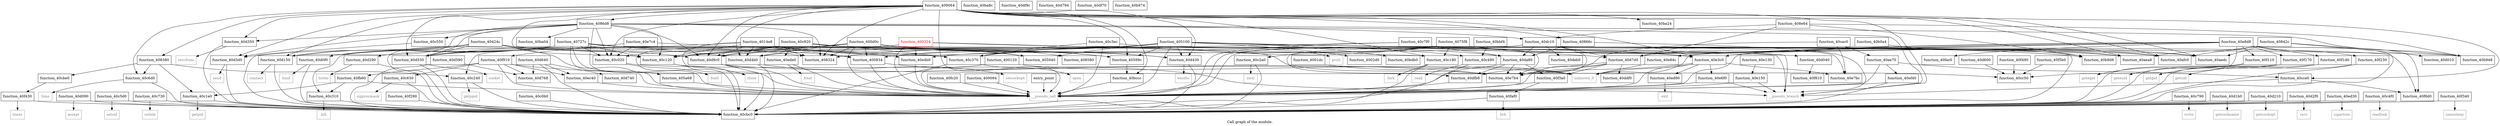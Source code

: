 digraph "Call graph of the module." {
  label="Call graph of the module.";
  node [shape=record];

  Node_function_40f110 [label="{function_40f110}"];
  Node_function_40ee70 [label="{function_40ee70}"];
  Node_function_40ba04 [label="{function_40ba04}"];
  Node_function_40ed90 [label="{function_40ed90}"];
  Node_function_40ba24 [label="{function_40ba24}"];
  Node_function_40ba8c [label="{function_40ba8c}"];
  Node_function_40bbf4 [label="{function_40bbf4}"];
  Node_function_40bccc [label="{function_40bccc}"];
  Node_function_40bdb0 [label="{function_40bdb0}"];
  Node_function_40c550 [label="{function_40c550}"];
  Node_function_40d090 [label="{function_40d090}"];
  Node_function_40df9c [label="{function_40df9c}"];
  Node_function_40c5d0 [label="{function_40c5d0}"];
  Node_function_40c020 [label="{function_40c020}"];
  Node_function_40d4b0 [label="{function_40d4b0}"];
  Node_function_40c630 [label="{function_40c630}"];
  Node_function_40d0f0 [label="{function_40d0f0}"];
  Node_function_40dfb8 [label="{function_40dfb8}"];
  Node_function_40c6d0 [label="{function_40c6d0}"];
  Node_function_40d530 [label="{function_40d530}"];
  Node_function_40d150 [label="{function_40d150}"];
  Node_function_40c0b0 [label="{function_40c0b0}"];
  Node_function_40d590 [label="{function_40d590}"];
  Node_function_40e130 [label="{function_40e130}"];
  Node_function_40d600 [label="{function_40d600}"];
  Node_function_40c730 [label="{function_40c730}"];
  Node_function_40c120 [label="{function_40c120}"];
  Node_function_40d640 [label="{function_40d640}"];
  Node_function_40d740 [label="{function_40d740}"];
  Node_function_40c180 [label="{function_40c180}"];
  Node_function_40c790 [label="{function_40c790}"];
  Node_function_40c1e0 [label="{function_40c1e0}"];
  Node_function_40d1b0 [label="{function_40d1b0}"];
  Node_function_40c240 [label="{function_40c240}"];
  Node_function_40d768 [label="{function_40d768}"];
  Node_function_40c7f0 [label="{function_40c7f0}"];
  Node_function_40d794 [label="{function_40d794}"];
  Node_function_40c920 [label="{function_40c920}"];
  Node_function_40ede0 [label="{function_40ede0}"];
  Node_function_40ec40 [label="{function_40ec40}"];
  Node_function_40d7d0 [label="{function_40d7d0}"];
  Node_function_40e150 [label="{function_40e150}"];
  Node_function_40e3c0 [label="{function_40e3c0}"];
  Node_function_40d210 [label="{function_40d210}"];
  Node_function_40e4b0 [label="{function_40e4b0}"];
  Node_function_40e6f0 [label="{function_40e6f0}"];
  Node_function_40d290 [label="{function_40d290}"];
  Node_function_40e7b4 [label="{function_40e7b4}"];
  Node_function_40d2f0 [label="{function_40d2f0}"];
  Node_function_40e7bc [label="{function_40e7bc}"];
  Node_function_40e7c4 [label="{function_40e7c4}"];
  Node_function_40d350 [label="{function_40d350}"];
  Node_function_40e84c [label="{function_40e84c}"];
  Node_function_40d3d0 [label="{function_40d3d0}"];
  Node_function_40e8d8 [label="{function_40e8d8}"];
  Node_function_40cac0 [label="{function_40cac0}"];
  Node_function_40d9c0 [label="{function_40d9c0}"];
  Node_function_40c2a0 [label="{function_40c2a0}"];
  Node_function_40cbc0 [label="{function_40cbc0}"];
  Node_function_40cbe0 [label="{function_40cbe0}"];
  Node_function_40cc50 [label="{function_40cc50}"];
  Node_function_40c310 [label="{function_40c310}"];
  Node_function_40d430 [label="{function_40d430}"];
  Node_function_40ed30 [label="{function_40ed30}"];
  Node_function_40c370 [label="{function_40c370}"];
  Node_function_40da80 [label="{function_40da80}"];
  Node_function_40dc10 [label="{function_40dc10}"];
  Node_function_40cce0 [label="{function_40cce0}"];
  Node_function_40ddf0 [label="{function_40ddf0}"];
  Node_function_40c3ec [label="{function_40c3ec}"];
  Node_function_40d010 [label="{function_40d010}"];
  Node_function_40c490 [label="{function_40c490}"];
  Node_function_40c4f0 [label="{function_40c4f0}"];
  Node_function_40deb0 [label="{function_40deb0}"];
  Node_function_40d040 [label="{function_40d040}"];
  Node_function_40df70 [label="{function_40df70}"];
  Node_function_40ef40 [label="{function_40ef40}"];
  Node_function_40f3a0 [label="{function_40f3a0}"];
  Node_function_40f430 [label="{function_40f430}"];
  Node_function_40f490 [label="{function_40f490}"];
  Node_function_40f5b0 [label="{function_40f5b0}"];
  Node_function_40f6d0 [label="{function_40f6d0}"];
  Node_getpid [color="gray50", fontcolor="gray50", label="{getpid}"];
  Node_function_40f170 [label="{function_40f170}"];
  Node_function_40f1d0 [label="{function_40f1d0}"];
  Node_function_40f230 [label="{function_40f230}"];
  Node_function_40f290 [label="{function_40f290}"];
  Node_function_40f340 [label="{function_40f340}"];
  Node_nanosleep [color="gray50", fontcolor="gray50", label="{nanosleep}"];
  Node_times [color="gray50", fontcolor="gray50", label="{times}"];
  Node_brk [color="gray50", fontcolor="gray50", label="{brk}"];
  Node_function_40f810 [label="{function_40f810}"];
  Node_function_40f910 [label="{function_40f910}"];
  Node_function_40fac0 [label="{function_40fac0}"];
  Node_function_40faf0 [label="{function_40faf0}"];
  Node_function_40fb60 [label="{function_40fb60}"];
  Node_function_40fc20 [label="{function_40fc20}"];
  Node_unknown_0 [color="gray50", fontcolor="gray50", label="{unknown_0}"];
  Node_fork [color="gray50", fontcolor="gray50", label="{fork}"];
  Node_fcntl [color="gray50", fontcolor="gray50", label="{fcntl}"];
  Node_close [color="gray50", fontcolor="gray50", label="{close}"];
  Node_getppid [color="gray50", fontcolor="gray50", label="{getppid}"];
  Node_ioctl [color="gray50", fontcolor="gray50", label="{ioctl}"];
  Node_kill [color="gray50", fontcolor="gray50", label="{kill}"];
  Node_open [color="gray50", fontcolor="gray50", label="{open}"];
  Node_prctl [color="gray50", fontcolor="gray50", label="{prctl}"];
  Node_read [color="gray50", fontcolor="gray50", label="{read}"];
  Node_readlink [color="gray50", fontcolor="gray50", label="{readlink}"];
  Node_setsid [color="gray50", fontcolor="gray50", label="{setsid}"];
  Node_sigprocmask [color="gray50", fontcolor="gray50", label="{sigprocmask}"];
  Node_time [color="gray50", fontcolor="gray50", label="{time}"];
  Node_unlink [color="gray50", fontcolor="gray50", label="{unlink}"];
  Node_write [color="gray50", fontcolor="gray50", label="{write}"];
  Node_accept [color="gray50", fontcolor="gray50", label="{accept}"];
  Node_bind [color="gray50", fontcolor="gray50", label="{bind}"];
  Node_connect [color="gray50", fontcolor="gray50", label="{connect}"];
  Node_getsockname [color="gray50", fontcolor="gray50", label="{getsockname}"];
  Node_getsockopt [color="gray50", fontcolor="gray50", label="{getsockopt}"];
  Node_listen [color="gray50", fontcolor="gray50", label="{listen}"];
  Node_recv [color="gray50", fontcolor="gray50", label="{recv}"];
  Node_recvfrom [color="gray50", fontcolor="gray50", label="{recvfrom}"];
  Node_send [color="gray50", fontcolor="gray50", label="{send}"];
  Node_sendto [color="gray50", fontcolor="gray50", label="{sendto}"];
  Node_setsockopt [color="gray50", fontcolor="gray50", label="{setsockopt}"];
  Node_socket [color="gray50", fontcolor="gray50", label="{socket}"];
  Node_sigaction [color="gray50", fontcolor="gray50", label="{sigaction}"];
  Node_exit [color="gray50", fontcolor="gray50", label="{exit}"];
  Node_fstat [color="gray50", fontcolor="gray50", label="{fstat}"];
  Node_getegid [color="gray50", fontcolor="gray50", label="{getegid}"];
  Node_geteuid [color="gray50", fontcolor="gray50", label="{geteuid}"];
  Node_getgid [color="gray50", fontcolor="gray50", label="{getgid}"];
  Node_getuid [color="gray50", fontcolor="gray50", label="{getuid}"];
  Node___pseudo_call [color="gray50", fontcolor="gray50", label="{__pseudo_call}"];
  Node___pseudo_branch [color="gray50", fontcolor="gray50", label="{__pseudo_branch}"];
  Node_function_400094 [label="{function_400094}"];
  Node_function_400120 [label="{function_400120}"];
  Node_function_4001dc [label="{function_4001dc}"];
  Node_entry_point [label="{entry_point}"];
  Node_function_4002d0 [label="{function_4002d0}"];
  Node_function_400324 [color="red", fontcolor="red", label="{function_400324}"];
  Node_function_400834 [label="{function_400834}"];
  Node_function_4075f8 [label="{function_4075f8}"];
  Node_function_400d0c [label="{function_400d0c}"];
  Node_function_4014e8 [label="{function_4014e8}"];
  Node_function_40424c [label="{function_40424c}"];
  Node_function_405100 [label="{function_405100}"];
  Node_function_405940 [label="{function_405940}"];
  Node_function_40599c [label="{function_40599c}"];
  Node_function_405a68 [label="{function_405a68}"];
  Node_function_40727c [label="{function_40727c}"];
  Node_function_408324 [label="{function_408324}"];
  Node_function_408380 [label="{function_408380}"];
  Node_function_40842c [label="{function_40842c}"];
  Node_function_408580 [label="{function_408580}"];
  Node_function_40866c [label="{function_40866c}"];
  Node_function_4086d8 [label="{function_4086d8}"];
  Node_function_408e64 [label="{function_408e64}"];
  Node_function_409064 [label="{function_409064}"];
  Node_function_40aea8 [label="{function_40aea8}"];
  Node_function_40aedc [label="{function_40aedc}"];
  Node_function_40afc0 [label="{function_40afc0}"];
  Node_function_40b0a4 [label="{function_40b0a4}"];
  Node_function_40b948 [label="{function_40b948}"];
  Node_function_40b974 [label="{function_40b974}"];
  Node_function_40b9d8 [label="{function_40b9d8}"];
  Node_function_40f110 -> Node_function_40cbc0;
  Node_function_40f110 -> Node_getegid;
  Node_function_40ee70 -> Node_function_40cce0;
  Node_function_40ee70 -> Node_function_40ef40;
  Node_function_40ee70 -> Node___pseudo_call;
  Node_function_40ed90 -> Node_exit;
  Node_function_40bbf4 -> Node_function_40c490;
  Node_function_40bccc -> Node___pseudo_call;
  Node_function_40c550 -> Node_function_40cbc0;
  Node_function_40d090 -> Node_function_40cbc0;
  Node_function_40d090 -> Node_accept;
  Node_function_40c5d0 -> Node_function_40cbc0;
  Node_function_40c5d0 -> Node_setsid;
  Node_function_40c020 -> Node_unknown_0;
  Node_function_40c020 -> Node_fcntl;
  Node_function_40d4b0 -> Node_function_40cbc0;
  Node_function_40d4b0 -> Node_setsockopt;
  Node_function_40c630 -> Node_function_40cbc0;
  Node_function_40c630 -> Node_sigprocmask;
  Node_function_40d0f0 -> Node_function_40cbc0;
  Node_function_40d0f0 -> Node_bind;
  Node_function_40dfb8 -> Node___pseudo_call;
  Node_function_40c6d0 -> Node_function_40cbc0;
  Node_function_40c6d0 -> Node_time;
  Node_function_40d530 -> Node_function_40cbc0;
  Node_function_40d530 -> Node_socket;
  Node_function_40d150 -> Node_function_40cbc0;
  Node_function_40d150 -> Node_connect;
  Node_function_40c0b0 -> Node_function_40cbc0;
  Node_function_40d590 -> Node_function_40d768;
  Node_function_40d590 -> Node_function_40cbc0;
  Node_function_40e130 -> Node_function_40e150;
  Node_function_40d600 -> Node_function_40cc50;
  Node_function_40c730 -> Node_function_40cbc0;
  Node_function_40c730 -> Node_unlink;
  Node_function_40c120 -> Node_function_40cbc0;
  Node_function_40c120 -> Node_close;
  Node_function_40d640 -> Node_function_40d740;
  Node_function_40d640 -> Node_function_40d768;
  Node_function_40d640 -> Node_function_40ec40;
  Node_function_40d640 -> Node_function_40cbc0;
  Node_function_40c180 -> Node_function_40cbc0;
  Node_function_40c180 -> Node_fork;
  Node_function_40c790 -> Node_function_40cbc0;
  Node_function_40c790 -> Node_write;
  Node_function_40c1e0 -> Node_function_40cbc0;
  Node_function_40c1e0 -> Node_getpid;
  Node_function_40d1b0 -> Node_function_40cbc0;
  Node_function_40d1b0 -> Node_getsockname;
  Node_function_40c240 -> Node_function_40cbc0;
  Node_function_40c240 -> Node_getppid;
  Node_function_40c7f0 -> Node_function_40c120;
  Node_function_40c7f0 -> Node_function_40e7b4;
  Node_function_40c7f0 -> Node_function_40e7bc;
  Node_function_40c7f0 -> Node_function_40cbc0;
  Node_function_40c7f0 -> Node_function_40da80;
  Node_function_40c7f0 -> Node___pseudo_call;
  Node_function_40c920 -> Node_function_40c020;
  Node_function_40c920 -> Node_function_40c120;
  Node_function_40c920 -> Node_function_40ede0;
  Node_function_40c920 -> Node_function_40d7d0;
  Node_function_40c920 -> Node_function_40e7b4;
  Node_function_40c920 -> Node_function_40d9c0;
  Node_function_40c920 -> Node_function_40cbc0;
  Node_function_40c920 -> Node_function_40c370;
  Node_function_40c920 -> Node_function_40da80;
  Node_function_40ede0 -> Node_fstat;
  Node_function_40ede0 -> Node___pseudo_call;
  Node_function_40ec40 -> Node___pseudo_call;
  Node_function_40d7d0 -> Node_function_40dfb8;
  Node_function_40d7d0 -> Node_function_40e7b4;
  Node_function_40d7d0 -> Node_function_40ddf0;
  Node_function_40d7d0 -> Node_function_40f3a0;
  Node_function_40d7d0 -> Node___pseudo_call;
  Node_function_40e150 -> Node___pseudo_call;
  Node_function_40e150 -> Node___pseudo_branch;
  Node_function_40e3c0 -> Node_function_40ed90;
  Node_function_40e3c0 -> Node_function_40e6f0;
  Node_function_40e3c0 -> Node_function_40e7b4;
  Node_function_40e3c0 -> Node_function_40e7bc;
  Node_function_40e3c0 -> Node_unknown_0;
  Node_function_40e3c0 -> Node___pseudo_call;
  Node_function_40d210 -> Node_function_40cbc0;
  Node_function_40d210 -> Node_getsockopt;
  Node_function_40e4b0 -> Node___pseudo_call;
  Node_function_40e6f0 -> Node___pseudo_call;
  Node_function_40e6f0 -> Node___pseudo_branch;
  Node_function_40d290 -> Node_function_40cbc0;
  Node_function_40d290 -> Node_listen;
  Node_function_40d2f0 -> Node_function_40cbc0;
  Node_function_40d2f0 -> Node_recv;
  Node_function_40e7c4 -> Node_function_40c020;
  Node_function_40e7c4 -> Node_function_40c370;
  Node_function_40e7c4 -> Node_function_40f910;
  Node_function_40d350 -> Node_function_40cbc0;
  Node_function_40d350 -> Node_recvfrom;
  Node_function_40e84c -> Node_unknown_0;
  Node_function_40d3d0 -> Node_function_40cbc0;
  Node_function_40d3d0 -> Node_send;
  Node_function_40e8d8 -> Node_function_40f110;
  Node_function_40e8d8 -> Node_function_40e3c0;
  Node_function_40e8d8 -> Node_function_40e84c;
  Node_function_40e8d8 -> Node_function_40cbc0;
  Node_function_40e8d8 -> Node_function_40cc50;
  Node_function_40e8d8 -> Node_function_40f6d0;
  Node_function_40e8d8 -> Node_function_40f170;
  Node_function_40e8d8 -> Node_function_40f1d0;
  Node_function_40e8d8 -> Node_function_40f230;
  Node_function_40e8d8 -> Node_function_40fac0;
  Node_function_40e8d8 -> Node_unknown_0;
  Node_function_40e8d8 -> Node___pseudo_call;
  Node_function_40cac0 -> Node_function_40ee70;
  Node_function_40cac0 -> Node_function_40e7b4;
  Node_function_40cac0 -> Node_function_40e7bc;
  Node_function_40d9c0 -> Node_function_40cbc0;
  Node_function_40d9c0 -> Node_function_40cc50;
  Node_function_40d9c0 -> Node___pseudo_call;
  Node_function_40c2a0 -> Node_function_40cbc0;
  Node_function_40c2a0 -> Node_ioctl;
  Node_function_40cbe0 -> Node_function_40f430;
  Node_function_40c310 -> Node_function_40cbc0;
  Node_function_40c310 -> Node_kill;
  Node_function_40d430 -> Node_function_40cbc0;
  Node_function_40d430 -> Node_sendto;
  Node_function_40ed30 -> Node_function_40cbc0;
  Node_function_40ed30 -> Node_sigaction;
  Node_function_40c370 -> Node_function_40cbc0;
  Node_function_40c370 -> Node_open;
  Node_function_40da80 -> Node_function_40dfb8;
  Node_function_40da80 -> Node_function_40e7b4;
  Node_function_40da80 -> Node_function_40f3a0;
  Node_function_40da80 -> Node___pseudo_call;
  Node_function_40dc10 -> Node_function_40dfb8;
  Node_function_40dc10 -> Node_function_40d7d0;
  Node_function_40dc10 -> Node_function_40e7b4;
  Node_function_40dc10 -> Node_function_40da80;
  Node_function_40dc10 -> Node_function_40deb0;
  Node_function_40dc10 -> Node_function_40f6d0;
  Node_function_40dc10 -> Node___pseudo_call;
  Node_function_40cce0 -> Node_function_40f6d0;
  Node_function_40cce0 -> Node___pseudo_branch;
  Node_function_40c3ec -> Node_function_40c370;
  Node_function_40c3ec -> Node_prctl;
  Node_function_40c3ec -> Node___pseudo_call;
  Node_function_40c490 -> Node_function_40cbc0;
  Node_function_40c490 -> Node_read;
  Node_function_40c4f0 -> Node_function_40cbc0;
  Node_function_40c4f0 -> Node_readlink;
  Node_function_40d040 -> Node_function_40f810;
  Node_function_40ef40 -> Node_function_40cbc0;
  Node_function_40ef40 -> Node___pseudo_call;
  Node_function_40f3a0 -> Node_function_40faf0;
  Node_function_40f3a0 -> Node___pseudo_call;
  Node_function_40f430 -> Node_function_40cbc0;
  Node_function_40f430 -> Node_times;
  Node_function_40f490 -> Node_function_40cc50;
  Node_function_40f5b0 -> Node_function_40cc50;
  Node_function_40f170 -> Node_function_40cbc0;
  Node_function_40f170 -> Node_geteuid;
  Node_function_40f1d0 -> Node_function_40cbc0;
  Node_function_40f1d0 -> Node_getgid;
  Node_function_40f230 -> Node_function_40cbc0;
  Node_function_40f230 -> Node_getuid;
  Node_function_40f290 -> Node_function_40cbc0;
  Node_function_40f340 -> Node_function_40cbc0;
  Node_function_40f340 -> Node_nanosleep;
  Node_function_40f910 -> Node_function_40c630;
  Node_function_40f910 -> Node_function_40d768;
  Node_function_40f910 -> Node_function_40ec40;
  Node_function_40f910 -> Node_function_40e7b4;
  Node_function_40f910 -> Node_function_40fb60;
  Node_function_40f910 -> Node___pseudo_call;
  Node_function_40faf0 -> Node_function_40cbc0;
  Node_function_40faf0 -> Node_brk;
  Node_function_40fb60 -> Node_function_40c1e0;
  Node_function_40fb60 -> Node_function_40c310;
  Node_function_40fb60 -> Node___pseudo_call;
  Node_function_40fc20 -> Node___pseudo_call;
  Node_function_400094 -> Node___pseudo_call;
  Node_function_400120 -> Node_unknown_0;
  Node_function_400120 -> Node___pseudo_call;
  Node_function_4001dc -> Node_unknown_0;
  Node_entry_point -> Node___pseudo_call;
  Node_function_400324 -> Node_function_40c180;
  Node_function_400324 -> Node_function_40c240;
  Node_function_400324 -> Node_function_40e3c0;
  Node_function_400324 -> Node_function_40e4b0;
  Node_function_400324 -> Node_function_40c310;
  Node_function_400324 -> Node___pseudo_call;
  Node_function_400324 -> Node___pseudo_branch;
  Node_function_400834 -> Node___pseudo_call;
  Node_function_400834 -> Node___pseudo_branch;
  Node_function_4075f8 -> Node_function_40c180;
  Node_function_4075f8 -> Node_function_40e3c0;
  Node_function_4075f8 -> Node_function_40e4b0;
  Node_function_4075f8 -> Node_function_40c2a0;
  Node_function_4075f8 -> Node_function_40c370;
  Node_function_4075f8 -> Node___pseudo_call;
  Node_function_4075f8 -> Node_function_40aea8;
  Node_function_4075f8 -> Node_function_40aedc;
  Node_function_4075f8 -> Node_function_40afc0;
  Node_function_400d0c -> Node_function_40d4b0;
  Node_function_400d0c -> Node_function_40d530;
  Node_function_400d0c -> Node_function_40c120;
  Node_function_400d0c -> Node_function_40d9c0;
  Node_function_400d0c -> Node_function_40d430;
  Node_function_400d0c -> Node___pseudo_call;
  Node_function_400d0c -> Node_function_400834;
  Node_function_400d0c -> Node_function_405940;
  Node_function_400d0c -> Node_function_40599c;
  Node_function_400d0c -> Node_function_408324;
  Node_function_400d0c -> Node_function_408580;
  Node_function_400d0c -> Node_function_40b9d8;
  Node_function_4014e8 -> Node_function_40d4b0;
  Node_function_4014e8 -> Node_function_40d530;
  Node_function_4014e8 -> Node_function_40c120;
  Node_function_4014e8 -> Node_function_40d9c0;
  Node_function_4014e8 -> Node_function_40d430;
  Node_function_4014e8 -> Node___pseudo_call;
  Node_function_4014e8 -> Node_function_400834;
  Node_function_4014e8 -> Node_function_405940;
  Node_function_4014e8 -> Node_function_40599c;
  Node_function_4014e8 -> Node_function_408324;
  Node_function_40424c -> Node_function_40d0f0;
  Node_function_40424c -> Node_function_40d530;
  Node_function_40424c -> Node_function_40d150;
  Node_function_40424c -> Node_function_40d3d0;
  Node_function_40424c -> Node_function_40d9c0;
  Node_function_40424c -> Node___pseudo_call;
  Node_function_40424c -> Node_function_400834;
  Node_function_40424c -> Node_function_408324;
  Node_function_405100 -> Node_function_40bdb0;
  Node_function_405100 -> Node_function_40d4b0;
  Node_function_405100 -> Node_function_40d530;
  Node_function_405100 -> Node_function_40c120;
  Node_function_405100 -> Node_function_40d9c0;
  Node_function_405100 -> Node_function_40d430;
  Node_function_405100 -> Node_function_40c370;
  Node_function_405100 -> Node_function_40c490;
  Node_function_405100 -> Node_function_40d040;
  Node_function_405100 -> Node___pseudo_call;
  Node_function_405100 -> Node_function_4002d0;
  Node_function_405100 -> Node_function_400834;
  Node_function_405100 -> Node_function_405940;
  Node_function_405100 -> Node_function_40599c;
  Node_function_405100 -> Node_function_408324;
  Node_function_405100 -> Node_function_40aea8;
  Node_function_405100 -> Node_function_40aedc;
  Node_function_405100 -> Node_function_40afc0;
  Node_function_405100 -> Node_function_40b948;
  Node_function_405100 -> Node_function_40b9d8;
  Node_function_40599c -> Node_function_40bccc;
  Node_function_405a68 -> Node___pseudo_call;
  Node_function_40727c -> Node_function_40c020;
  Node_function_40727c -> Node_function_40d4b0;
  Node_function_40727c -> Node_function_40d0f0;
  Node_function_40727c -> Node_function_40d530;
  Node_function_40727c -> Node_function_40d150;
  Node_function_40727c -> Node_function_40c120;
  Node_function_40727c -> Node_function_40e4b0;
  Node_function_40727c -> Node_function_40d290;
  Node_function_40727c -> Node_function_40cbc0;
  Node_function_40727c -> Node___pseudo_call;
  Node_function_40727c -> Node___pseudo_branch;
  Node_function_40727c -> Node_function_405a68;
  Node_function_408380 -> Node_function_40c6d0;
  Node_function_408380 -> Node_function_40c1e0;
  Node_function_408380 -> Node_function_40c240;
  Node_function_408380 -> Node_function_40cbe0;
  Node_function_40842c -> Node_function_40d010;
  Node_function_40842c -> Node_function_40aea8;
  Node_function_40842c -> Node_function_40aedc;
  Node_function_40842c -> Node_function_40afc0;
  Node_function_40842c -> Node_function_40b948;
  Node_function_40866c -> Node_function_40da80;
  Node_function_40866c -> Node___pseudo_branch;
  Node_function_4086d8 -> Node_function_40ba04;
  Node_function_4086d8 -> Node_function_40c550;
  Node_function_4086d8 -> Node_function_40c020;
  Node_function_4086d8 -> Node_function_40d530;
  Node_function_4086d8 -> Node_function_40d150;
  Node_function_4086d8 -> Node_function_40c120;
  Node_function_4086d8 -> Node_function_40d350;
  Node_function_4086d8 -> Node_function_40d3d0;
  Node_function_4086d8 -> Node_function_40d9c0;
  Node_function_4086d8 -> Node_function_40dc10;
  Node_function_4086d8 -> Node___pseudo_call;
  Node_function_4086d8 -> Node___pseudo_branch;
  Node_function_4086d8 -> Node_function_408324;
  Node_function_4086d8 -> Node_function_40b948;
  Node_function_408e64 -> Node_function_40d7d0;
  Node_function_408e64 -> Node_function_40dc10;
  Node_function_408e64 -> Node_function_40b948;
  Node_function_408e64 -> Node_function_40b9d8;
  Node_function_409064 -> Node_function_40ba24;
  Node_function_409064 -> Node_function_40bccc;
  Node_function_409064 -> Node_function_40c020;
  Node_function_409064 -> Node_function_40d4b0;
  Node_function_409064 -> Node_function_40c6d0;
  Node_function_409064 -> Node_function_40d530;
  Node_function_409064 -> Node_function_40d150;
  Node_function_409064 -> Node_function_40c120;
  Node_function_409064 -> Node_function_40c180;
  Node_function_409064 -> Node_function_40e3c0;
  Node_function_409064 -> Node_function_40d350;
  Node_function_409064 -> Node_function_40d3d0;
  Node_function_409064 -> Node_function_40d9c0;
  Node_function_409064 -> Node_function_40d430;
  Node_function_409064 -> Node_function_40cce0;
  Node_function_409064 -> Node___pseudo_call;
  Node_function_409064 -> Node___pseudo_branch;
  Node_function_409064 -> Node_function_40599c;
  Node_function_409064 -> Node_function_408324;
  Node_function_409064 -> Node_function_408380;
  Node_function_409064 -> Node_function_40866c;
  Node_function_409064 -> Node_function_4086d8;
  Node_function_409064 -> Node_function_40aea8;
  Node_function_409064 -> Node_function_40aedc;
  Node_function_409064 -> Node_function_40afc0;
  Node_function_40b0a4 -> Node_function_40d7d0;
  Node_function_40b0a4 -> Node_function_40b9d8;
}
